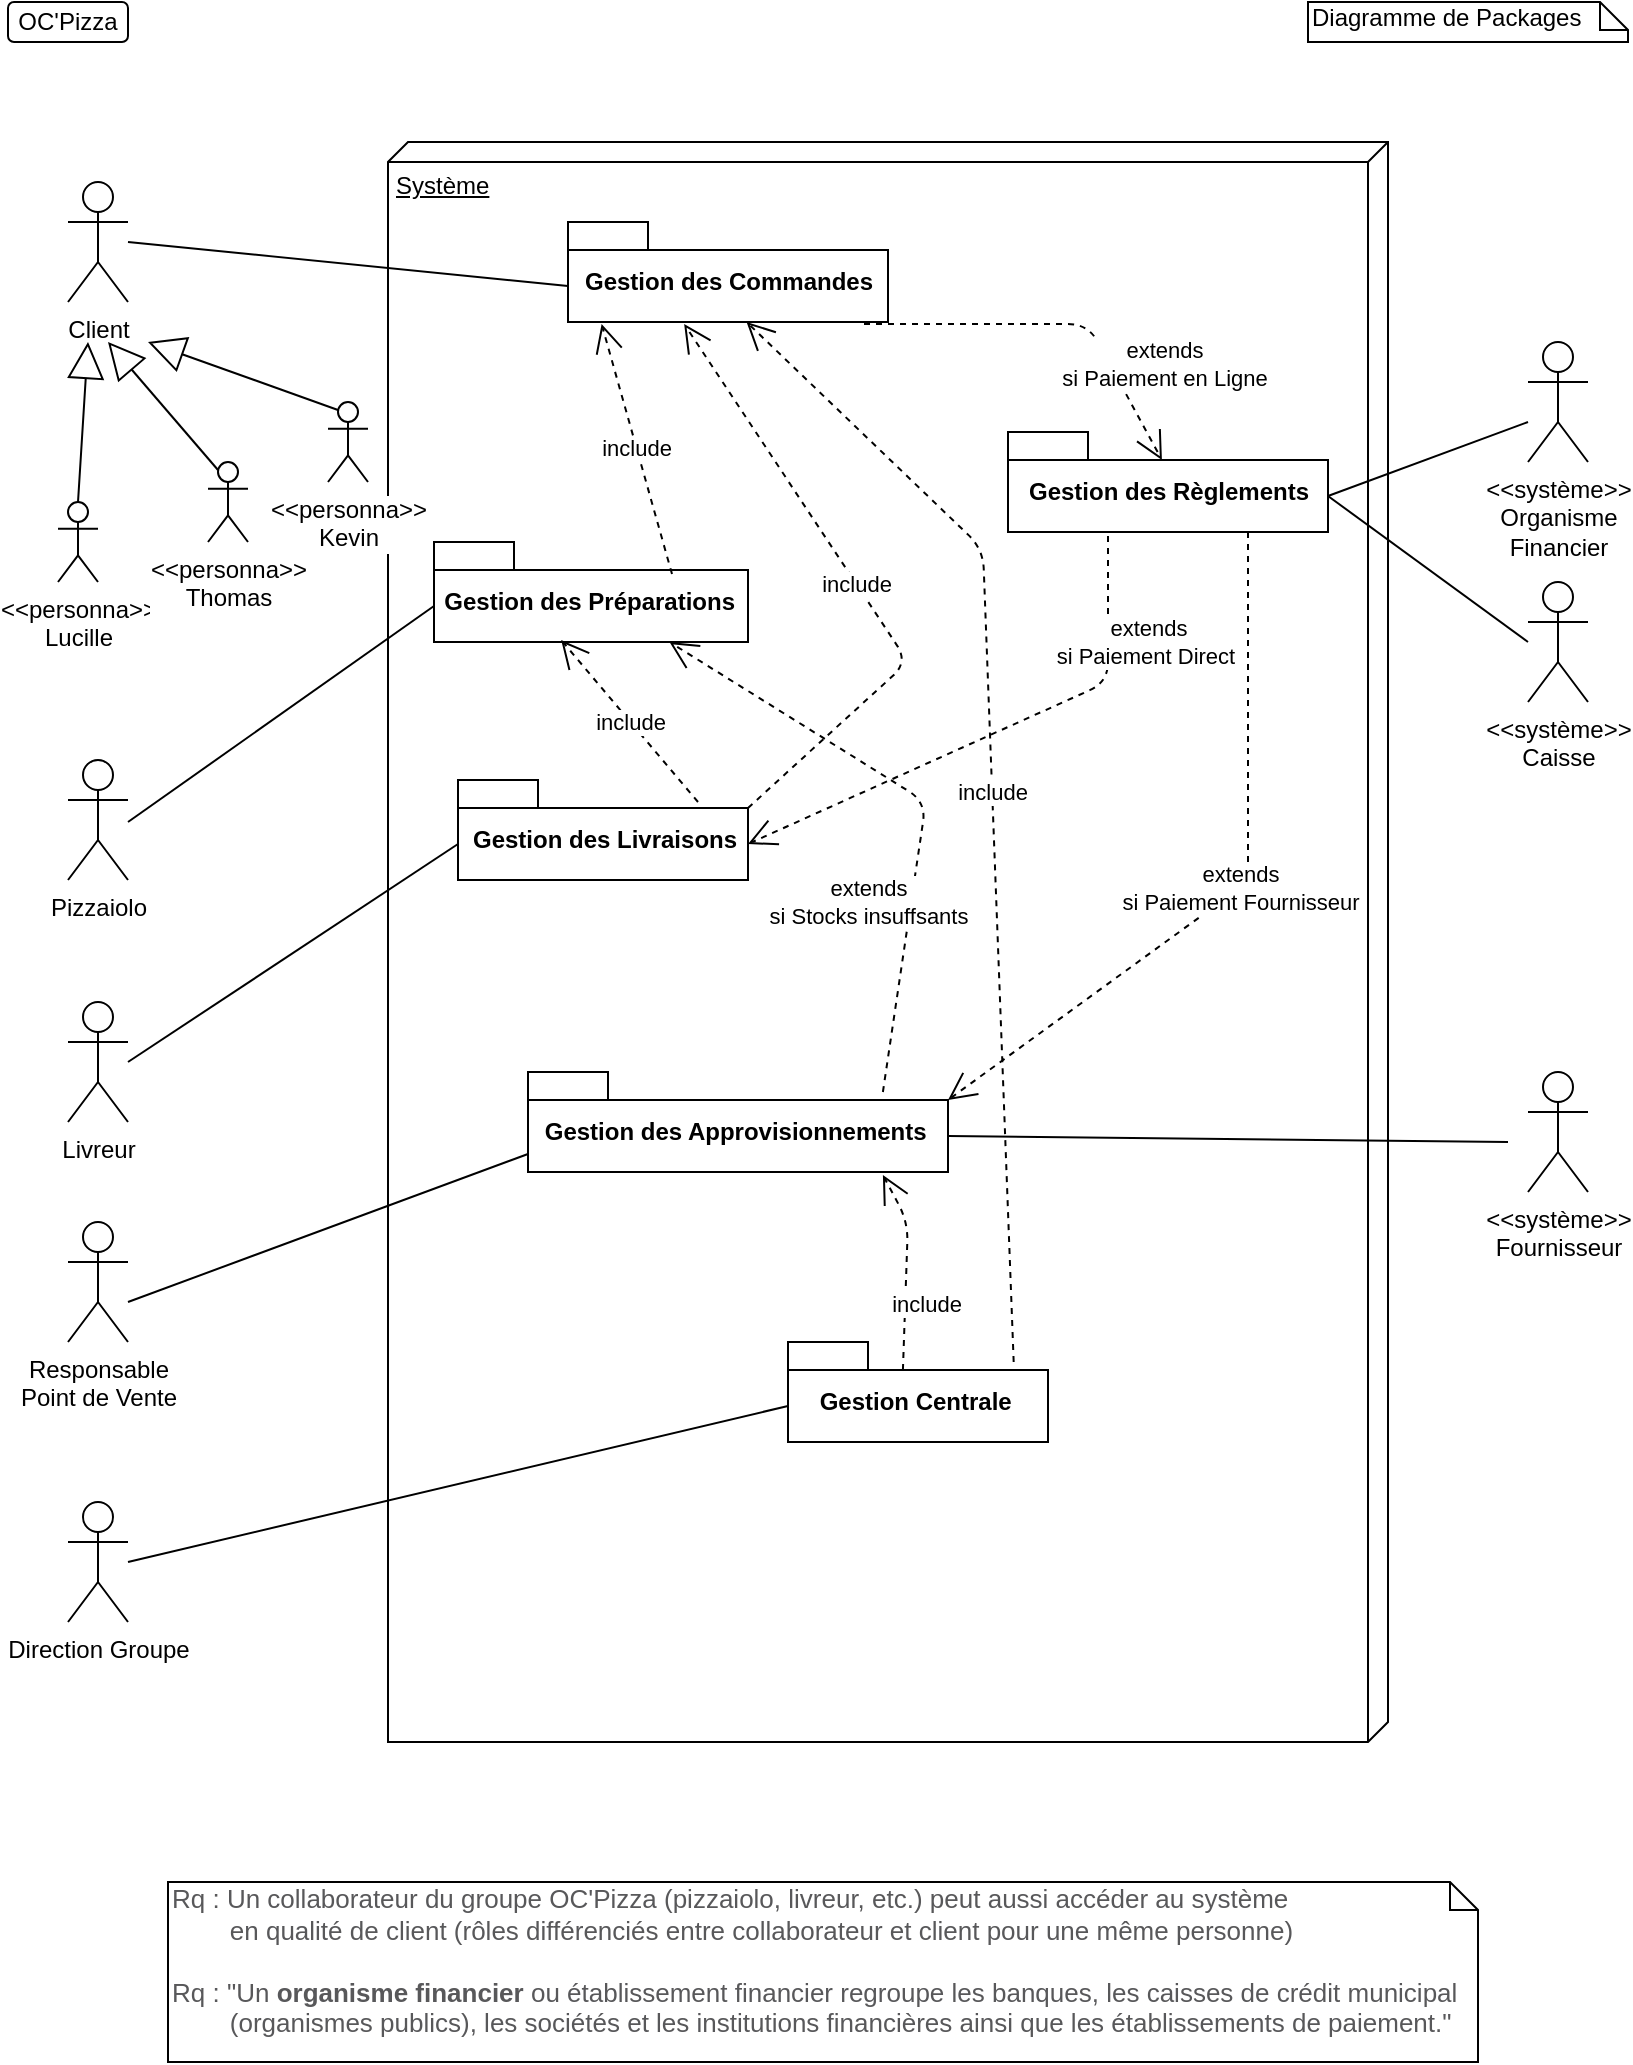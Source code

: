<mxfile version="12.2.2" type="device" pages="1"><diagram id="ZVZr_ygmx5iWLDqqZzpk" name="Page-1"><mxGraphModel dx="981" dy="619" grid="1" gridSize="10" guides="1" tooltips="1" connect="1" arrows="1" fold="1" page="1" pageScale="1" pageWidth="827" pageHeight="1169" math="0" shadow="0"><root><mxCell id="0"/><mxCell id="1" parent="0"/><mxCell id="I3xz4EAyxgx8Sqjfjvf--6" value="Système" style="verticalAlign=top;align=left;spacingTop=8;spacingLeft=2;spacingRight=12;shape=cube;size=10;direction=south;fontStyle=4;html=1;" parent="1" vertex="1"><mxGeometry x="200" y="80" width="500" height="800" as="geometry"/></mxCell><mxCell id="HdKIo4G3xb_w0U2Cbs_q-2" value="OC'Pizza" style="rounded=1;whiteSpace=wrap;html=1;" parent="1" vertex="1"><mxGeometry x="10" y="10" width="60" height="20" as="geometry"/></mxCell><mxCell id="HdKIo4G3xb_w0U2Cbs_q-4" value="Diagramme de Packages" style="shape=note;whiteSpace=wrap;html=1;size=14;verticalAlign=top;align=left;spacingTop=-6;" parent="1" vertex="1"><mxGeometry x="660" y="10" width="160" height="20" as="geometry"/></mxCell><mxCell id="HdKIo4G3xb_w0U2Cbs_q-5" value="Client" style="shape=umlActor;verticalLabelPosition=bottom;labelBackgroundColor=#ffffff;verticalAlign=top;html=1;" parent="1" vertex="1"><mxGeometry x="40" y="100" width="30" height="60" as="geometry"/></mxCell><mxCell id="HdKIo4G3xb_w0U2Cbs_q-6" value="Gestion des Commandes" style="shape=folder;fontStyle=1;spacingTop=10;tabWidth=40;tabHeight=14;tabPosition=left;html=1;" parent="1" vertex="1"><mxGeometry x="290" y="120" width="160" height="50" as="geometry"/></mxCell><mxCell id="HdKIo4G3xb_w0U2Cbs_q-7" value="Livreur" style="shape=umlActor;verticalLabelPosition=bottom;labelBackgroundColor=#ffffff;verticalAlign=top;html=1;" parent="1" vertex="1"><mxGeometry x="40" y="510" width="30" height="60" as="geometry"/></mxCell><mxCell id="HdKIo4G3xb_w0U2Cbs_q-8" value="Pizzaiolo" style="shape=umlActor;verticalLabelPosition=bottom;labelBackgroundColor=#ffffff;verticalAlign=top;html=1;" parent="1" vertex="1"><mxGeometry x="40" y="389" width="30" height="60" as="geometry"/></mxCell><mxCell id="HdKIo4G3xb_w0U2Cbs_q-9" value="Gestion des Préparations&amp;nbsp;" style="shape=folder;fontStyle=1;spacingTop=10;tabWidth=40;tabHeight=14;tabPosition=left;html=1;" parent="1" vertex="1"><mxGeometry x="223" y="280" width="157" height="50" as="geometry"/></mxCell><mxCell id="HdKIo4G3xb_w0U2Cbs_q-12" value="Responsable&lt;br&gt;Point de Vente" style="shape=umlActor;verticalLabelPosition=bottom;labelBackgroundColor=#ffffff;verticalAlign=top;html=1;" parent="1" vertex="1"><mxGeometry x="40" y="620" width="30" height="60" as="geometry"/></mxCell><mxCell id="HdKIo4G3xb_w0U2Cbs_q-14" value="Gestion des Approvisionnements&amp;nbsp;" style="shape=folder;fontStyle=1;spacingTop=10;tabWidth=40;tabHeight=14;tabPosition=left;html=1;" parent="1" vertex="1"><mxGeometry x="270" y="545" width="210" height="50" as="geometry"/></mxCell><mxCell id="HdKIo4G3xb_w0U2Cbs_q-15" value="Direction Groupe" style="shape=umlActor;verticalLabelPosition=bottom;labelBackgroundColor=#ffffff;verticalAlign=top;html=1;" parent="1" vertex="1"><mxGeometry x="40" y="760" width="30" height="60" as="geometry"/></mxCell><mxCell id="HdKIo4G3xb_w0U2Cbs_q-16" value="Gestion Centrale&amp;nbsp;" style="shape=folder;fontStyle=1;spacingTop=10;tabWidth=40;tabHeight=14;tabPosition=left;html=1;" parent="1" vertex="1"><mxGeometry x="400" y="680" width="130" height="50" as="geometry"/></mxCell><mxCell id="HdKIo4G3xb_w0U2Cbs_q-17" value="&amp;lt;&amp;lt;système&amp;gt;&amp;gt;&lt;br&gt;Organisme&lt;br&gt;Financier" style="shape=umlActor;verticalLabelPosition=bottom;labelBackgroundColor=#ffffff;verticalAlign=top;html=1;" parent="1" vertex="1"><mxGeometry x="770" y="180" width="30" height="60" as="geometry"/></mxCell><mxCell id="IxdatQecGYE1X899Vrqu-1" value="Gestion des Livraisons" style="shape=folder;fontStyle=1;spacingTop=10;tabWidth=40;tabHeight=14;tabPosition=left;html=1;" parent="1" vertex="1"><mxGeometry x="235" y="399" width="145" height="50" as="geometry"/></mxCell><mxCell id="IxdatQecGYE1X899Vrqu-2" value="" style="endArrow=none;html=1;entryX=0;entryY=0;entryDx=0;entryDy=32;entryPerimeter=0;" parent="1" target="HdKIo4G3xb_w0U2Cbs_q-6" edge="1"><mxGeometry width="50" height="50" relative="1" as="geometry"><mxPoint x="70" y="130" as="sourcePoint"/><mxPoint x="170" y="90" as="targetPoint"/><Array as="points"/></mxGeometry></mxCell><mxCell id="IxdatQecGYE1X899Vrqu-3" value="" style="endArrow=none;html=1;entryX=0;entryY=0;entryDx=0;entryDy=32;entryPerimeter=0;" parent="1" target="HdKIo4G3xb_w0U2Cbs_q-9" edge="1"><mxGeometry width="50" height="50" relative="1" as="geometry"><mxPoint x="70" y="420" as="sourcePoint"/><mxPoint x="310" y="359.52" as="targetPoint"/><Array as="points"/></mxGeometry></mxCell><mxCell id="IxdatQecGYE1X899Vrqu-4" value="" style="endArrow=none;html=1;entryX=0;entryY=0;entryDx=0;entryDy=32;entryPerimeter=0;" parent="1" target="IxdatQecGYE1X899Vrqu-1" edge="1"><mxGeometry width="50" height="50" relative="1" as="geometry"><mxPoint x="70" y="540" as="sourcePoint"/><mxPoint x="300" y="460" as="targetPoint"/><Array as="points"/></mxGeometry></mxCell><mxCell id="IxdatQecGYE1X899Vrqu-5" value="" style="endArrow=none;html=1;entryX=0;entryY=0;entryDx=0;entryDy=41;entryPerimeter=0;" parent="1" target="HdKIo4G3xb_w0U2Cbs_q-14" edge="1"><mxGeometry width="50" height="50" relative="1" as="geometry"><mxPoint x="70" y="660" as="sourcePoint"/><mxPoint x="260" y="668" as="targetPoint"/><Array as="points"/></mxGeometry></mxCell><mxCell id="IxdatQecGYE1X899Vrqu-6" value="" style="endArrow=none;html=1;entryX=0;entryY=0;entryDx=0;entryDy=32;entryPerimeter=0;" parent="1" target="HdKIo4G3xb_w0U2Cbs_q-16" edge="1"><mxGeometry width="50" height="50" relative="1" as="geometry"><mxPoint x="70" y="790" as="sourcePoint"/><mxPoint x="305" y="802" as="targetPoint"/><Array as="points"/></mxGeometry></mxCell><mxCell id="IxdatQecGYE1X899Vrqu-7" value="" style="endArrow=none;html=1;exitX=0;exitY=0;exitDx=160;exitDy=32;exitPerimeter=0;" parent="1" source="I3xz4EAyxgx8Sqjfjvf--2" edge="1"><mxGeometry width="50" height="50" relative="1" as="geometry"><mxPoint x="520" y="150.5" as="sourcePoint"/><mxPoint x="770" y="220" as="targetPoint"/><Array as="points"/></mxGeometry></mxCell><mxCell id="JQCB7Ql01NcaBx2Nnkqn-1" value="&amp;lt;&amp;lt;système&amp;gt;&amp;gt;&lt;br&gt;Fournisseur" style="shape=umlActor;verticalLabelPosition=bottom;labelBackgroundColor=#ffffff;verticalAlign=top;html=1;" parent="1" vertex="1"><mxGeometry x="770" y="545" width="30" height="60" as="geometry"/></mxCell><mxCell id="JQCB7Ql01NcaBx2Nnkqn-2" value="" style="endArrow=none;html=1;exitX=0;exitY=0;exitDx=210;exitDy=32;exitPerimeter=0;" parent="1" source="HdKIo4G3xb_w0U2Cbs_q-14" edge="1"><mxGeometry width="50" height="50" relative="1" as="geometry"><mxPoint x="660" y="640" as="sourcePoint"/><mxPoint x="760" y="580" as="targetPoint"/></mxGeometry></mxCell><mxCell id="JQCB7Ql01NcaBx2Nnkqn-5" value="include" style="endArrow=open;endSize=12;dashed=1;html=1;entryX=0.105;entryY=1.02;entryDx=0;entryDy=0;entryPerimeter=0;exitX=0.758;exitY=0.32;exitDx=0;exitDy=0;exitPerimeter=0;" parent="1" source="HdKIo4G3xb_w0U2Cbs_q-9" target="HdKIo4G3xb_w0U2Cbs_q-6" edge="1"><mxGeometry width="160" relative="1" as="geometry"><mxPoint x="365" y="290" as="sourcePoint"/><mxPoint x="390" y="219.5" as="targetPoint"/><mxPoint as="offset"/></mxGeometry></mxCell><mxCell id="JQCB7Ql01NcaBx2Nnkqn-6" value="extends&lt;br&gt;si Stocks insuffsants" style="endArrow=open;endSize=12;dashed=1;html=1;entryX=0.75;entryY=1;entryDx=0;entryDy=0;entryPerimeter=0;exitX=0.845;exitY=0.2;exitDx=0;exitDy=0;exitPerimeter=0;" parent="1" source="HdKIo4G3xb_w0U2Cbs_q-14" target="HdKIo4G3xb_w0U2Cbs_q-9" edge="1"><mxGeometry x="-0.376" y="21" width="160" relative="1" as="geometry"><mxPoint x="466" y="550" as="sourcePoint"/><mxPoint x="570" y="500" as="targetPoint"/><Array as="points"><mxPoint x="469" y="410"/></Array><mxPoint as="offset"/></mxGeometry></mxCell><mxCell id="JQCB7Ql01NcaBx2Nnkqn-8" value="include" style="endArrow=open;endSize=12;dashed=1;html=1;entryX=0.405;entryY=0.98;entryDx=0;entryDy=0;entryPerimeter=0;" parent="1" target="HdKIo4G3xb_w0U2Cbs_q-9" edge="1"><mxGeometry width="160" relative="1" as="geometry"><mxPoint x="355" y="410" as="sourcePoint"/><mxPoint x="510" y="410.5" as="targetPoint"/><Array as="points"/><mxPoint as="offset"/></mxGeometry></mxCell><mxCell id="JQCB7Ql01NcaBx2Nnkqn-12" value="include" style="endArrow=open;endSize=12;dashed=1;html=1;entryX=0.363;entryY=1.02;entryDx=0;entryDy=0;entryPerimeter=0;exitX=0;exitY=0;exitDx=145;exitDy=14;exitPerimeter=0;" parent="1" source="IxdatQecGYE1X899Vrqu-1" target="HdKIo4G3xb_w0U2Cbs_q-6" edge="1"><mxGeometry width="160" relative="1" as="geometry"><mxPoint x="405" y="410" as="sourcePoint"/><mxPoint x="444" y="220" as="targetPoint"/><Array as="points"><mxPoint x="460" y="340"/></Array></mxGeometry></mxCell><mxCell id="JQCB7Ql01NcaBx2Nnkqn-19" value="include" style="endArrow=open;endSize=12;dashed=1;html=1;exitX=0.442;exitY=0.28;exitDx=0;exitDy=0;exitPerimeter=0;entryX=0.845;entryY=1.03;entryDx=0;entryDy=0;entryPerimeter=0;" parent="1" source="HdKIo4G3xb_w0U2Cbs_q-16" target="HdKIo4G3xb_w0U2Cbs_q-14" edge="1"><mxGeometry x="-0.349" y="-10" width="160" relative="1" as="geometry"><mxPoint x="503.5" y="694" as="sourcePoint"/><mxPoint x="430" y="466.5" as="targetPoint"/><Array as="points"><mxPoint x="460" y="620"/></Array><mxPoint as="offset"/></mxGeometry></mxCell><mxCell id="j5gkcrr4GtRnIzvSabDF-4" value="include" style="endArrow=open;endSize=12;dashed=1;html=1;exitX=0.868;exitY=0.2;exitDx=0;exitDy=0;exitPerimeter=0;entryX=0.558;entryY=1;entryDx=0;entryDy=0;entryPerimeter=0;" parent="1" source="HdKIo4G3xb_w0U2Cbs_q-16" target="HdKIo4G3xb_w0U2Cbs_q-6" edge="1"><mxGeometry width="160" relative="1" as="geometry"><mxPoint x="547.5" y="375.808" as="sourcePoint"/><mxPoint x="480.18" y="220" as="targetPoint"/><Array as="points"><mxPoint x="497.5" y="283.5"/></Array></mxGeometry></mxCell><mxCell id="I3xz4EAyxgx8Sqjfjvf--2" value="Gestion des Règlements" style="shape=folder;fontStyle=1;spacingTop=10;tabWidth=40;tabHeight=14;tabPosition=left;html=1;" parent="1" vertex="1"><mxGeometry x="510" y="225" width="160" height="50" as="geometry"/></mxCell><mxCell id="I3xz4EAyxgx8Sqjfjvf--3" value="extends&lt;br&gt;si Paiement en Ligne" style="endArrow=open;endSize=12;dashed=1;html=1;entryX=0.481;entryY=0.28;entryDx=0;entryDy=0;entryPerimeter=0;exitX=0.925;exitY=1.02;exitDx=0;exitDy=0;exitPerimeter=0;" parent="1" source="HdKIo4G3xb_w0U2Cbs_q-6" target="I3xz4EAyxgx8Sqjfjvf--2" edge="1"><mxGeometry x="0.166" y="-22" width="160" relative="1" as="geometry"><mxPoint x="450" y="177" as="sourcePoint"/><mxPoint x="610" y="177" as="targetPoint"/><Array as="points"><mxPoint x="550" y="171"/></Array><mxPoint x="39" y="-2" as="offset"/></mxGeometry></mxCell><mxCell id="I3xz4EAyxgx8Sqjfjvf--4" value="extends&lt;br&gt;si Paiement Direct&amp;nbsp;" style="endArrow=open;endSize=12;dashed=1;html=1;entryX=0;entryY=0;entryDx=145;entryDy=32;entryPerimeter=0;" parent="1" target="IxdatQecGYE1X899Vrqu-1" edge="1"><mxGeometry x="-0.608" y="20" width="160" relative="1" as="geometry"><mxPoint x="560" y="277" as="sourcePoint"/><mxPoint x="720" y="440" as="targetPoint"/><Array as="points"><mxPoint x="560" y="320"/><mxPoint x="560" y="350"/></Array><mxPoint as="offset"/></mxGeometry></mxCell><mxCell id="I3xz4EAyxgx8Sqjfjvf--5" value="extends&lt;br&gt;si Paiement Fournisseur" style="endArrow=open;endSize=12;dashed=1;html=1;entryX=0;entryY=0;entryDx=210;entryDy=14;entryPerimeter=0;exitX=0.75;exitY=1;exitDx=0;exitDy=0;exitPerimeter=0;" parent="1" source="I3xz4EAyxgx8Sqjfjvf--2" target="HdKIo4G3xb_w0U2Cbs_q-14" edge="1"><mxGeometry width="160" relative="1" as="geometry"><mxPoint x="710" y="330" as="sourcePoint"/><mxPoint x="590" y="440" as="targetPoint"/><Array as="points"><mxPoint x="630" y="450"/></Array></mxGeometry></mxCell><mxCell id="WbcT78lvqGxr7WiVyyYt-1" value="&amp;lt;&amp;lt;personna&amp;gt;&amp;gt;&lt;br&gt;Lucille" style="shape=umlActor;verticalLabelPosition=bottom;labelBackgroundColor=#ffffff;verticalAlign=top;html=1;" parent="1" vertex="1"><mxGeometry x="35" y="260" width="20" height="40" as="geometry"/></mxCell><mxCell id="WbcT78lvqGxr7WiVyyYt-2" value="&amp;lt;&amp;lt;personna&amp;gt;&amp;gt;&lt;br&gt;Thomas" style="shape=umlActor;verticalLabelPosition=bottom;labelBackgroundColor=#ffffff;verticalAlign=top;html=1;" parent="1" vertex="1"><mxGeometry x="110" y="240" width="20" height="40" as="geometry"/></mxCell><mxCell id="WbcT78lvqGxr7WiVyyYt-3" value="&amp;lt;&amp;lt;personna&amp;gt;&amp;gt;&lt;br&gt;Kevin" style="shape=umlActor;verticalLabelPosition=bottom;labelBackgroundColor=#ffffff;verticalAlign=top;html=1;" parent="1" vertex="1"><mxGeometry x="170" y="210" width="20" height="40" as="geometry"/></mxCell><mxCell id="WbcT78lvqGxr7WiVyyYt-4" value="" style="endArrow=block;endSize=16;endFill=0;html=1;exitX=0.5;exitY=0;exitDx=0;exitDy=0;exitPerimeter=0;" parent="1" source="WbcT78lvqGxr7WiVyyYt-1" edge="1"><mxGeometry width="160" relative="1" as="geometry"><mxPoint x="10" y="340" as="sourcePoint"/><mxPoint x="50" y="180" as="targetPoint"/></mxGeometry></mxCell><mxCell id="WbcT78lvqGxr7WiVyyYt-5" value="" style="endArrow=block;endSize=16;endFill=0;html=1;exitX=0.25;exitY=0.1;exitDx=0;exitDy=0;exitPerimeter=0;" parent="1" source="WbcT78lvqGxr7WiVyyYt-2" edge="1"><mxGeometry width="160" relative="1" as="geometry"><mxPoint x="40" y="250" as="sourcePoint"/><mxPoint x="60" y="180" as="targetPoint"/></mxGeometry></mxCell><mxCell id="WbcT78lvqGxr7WiVyyYt-6" value="" style="endArrow=block;endSize=16;endFill=0;html=1;exitX=0.25;exitY=0.1;exitDx=0;exitDy=0;exitPerimeter=0;" parent="1" source="WbcT78lvqGxr7WiVyyYt-3" edge="1"><mxGeometry width="160" relative="1" as="geometry"><mxPoint x="147.5" y="240" as="sourcePoint"/><mxPoint x="80" y="180" as="targetPoint"/></mxGeometry></mxCell><mxCell id="3fmMdKvA8bLMX80XNS3v-1" value="&amp;lt;&amp;lt;système&amp;gt;&amp;gt;&lt;br&gt;Caisse" style="shape=umlActor;verticalLabelPosition=bottom;labelBackgroundColor=#ffffff;verticalAlign=top;html=1;" parent="1" vertex="1"><mxGeometry x="770" y="300" width="30" height="60" as="geometry"/></mxCell><mxCell id="3fmMdKvA8bLMX80XNS3v-5" value="" style="endArrow=none;html=1;exitX=0;exitY=0;exitDx=160;exitDy=32;exitPerimeter=0;" parent="1" source="I3xz4EAyxgx8Sqjfjvf--2" edge="1"><mxGeometry width="50" height="50" relative="1" as="geometry"><mxPoint x="680" y="267" as="sourcePoint"/><mxPoint x="770" y="330" as="targetPoint"/><Array as="points"/></mxGeometry></mxCell><mxCell id="_n2prJDr_0KmA1aITk84-1" value="&lt;span style=&quot;color: rgb(88 , 88 , 90) ; font-family: &amp;#34;arial&amp;#34; , &amp;#34;verdana&amp;#34; , sans-serif ; font-size: 13px ; background-color: rgb(255 , 255 , 255)&quot;&gt;Rq : Un collaborateur du groupe OC'Pizza (pizzaiolo, livreur, etc.) peut aussi accéder au système&lt;br&gt;&amp;nbsp; &amp;nbsp; &amp;nbsp; &amp;nbsp; en qualité de client (rôles différenciés entre collaborateur et client pour une même personne)&lt;br&gt;&lt;br&gt;Rq : &quot;Un &lt;b&gt;organisme financier&lt;/b&gt; ou établissement financier regroupe les banques, les caisses de crédit municipal&amp;nbsp; &amp;nbsp; &amp;nbsp; &amp;nbsp; &amp;nbsp; (organismes publics), les sociétés et les institutions financières ainsi que les établissements de paiement.&quot;&lt;/span&gt;" style="shape=note;whiteSpace=wrap;html=1;size=14;verticalAlign=top;align=left;spacingTop=-6;" parent="1" vertex="1"><mxGeometry x="90" y="950" width="655" height="90" as="geometry"/></mxCell></root></mxGraphModel></diagram></mxfile>